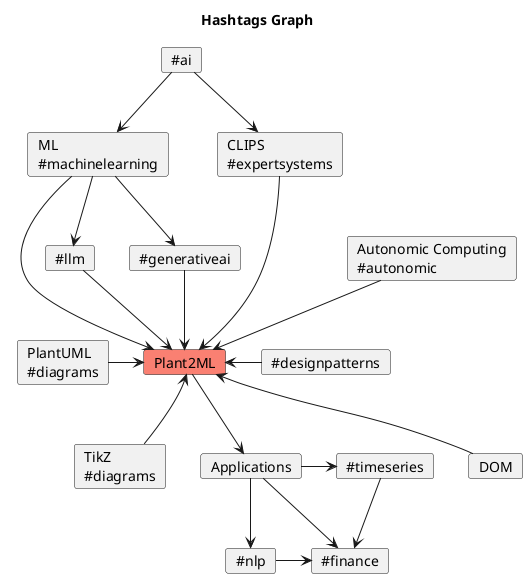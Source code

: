 @startuml

title Hashtags Graph

card "Plant2ML" as Plant2ML #salmon
card "PlantUML\n~#diagrams" as PlantUML
card "TikZ\n~#diagrams" as TikZ
card "ML\n~#machinelearning" as ML
card "~#llm" as LLM
card "~#ai" as AI
card "CLIPS\n~#expertsystems" as ES
card "~#generativeai" as GenerativeAI
card Applications
card "~#timeseries" as Timeseries
card "~#nlp" as nlp
card "~#finance" as Finance
card "~#designpatterns" as DesignPatterns
card "Autonomic Computing\n~#autonomic" as Autonomic
card DOM

PlantUML -> Plant2ML
TikZ -> Plant2ML
Plant2ML -[hidden]-> TikZ
ML --> Plant2ML
ML --> LLM
AI --> ML
AI --> ES
ML --> GenerativeAI
GenerativeAI --> Plant2ML
Applications -> Timeseries
Timeseries --> Finance
Applications --> nlp
Plant2ML --> Applications
Plant2ML <- DesignPatterns
LLM --> Plant2ML
ES --> Plant2ML
Autonomic --> Plant2ML
Plant2ML <-- DOM
Applications --> Finance
nlp -> Finance

@enduml